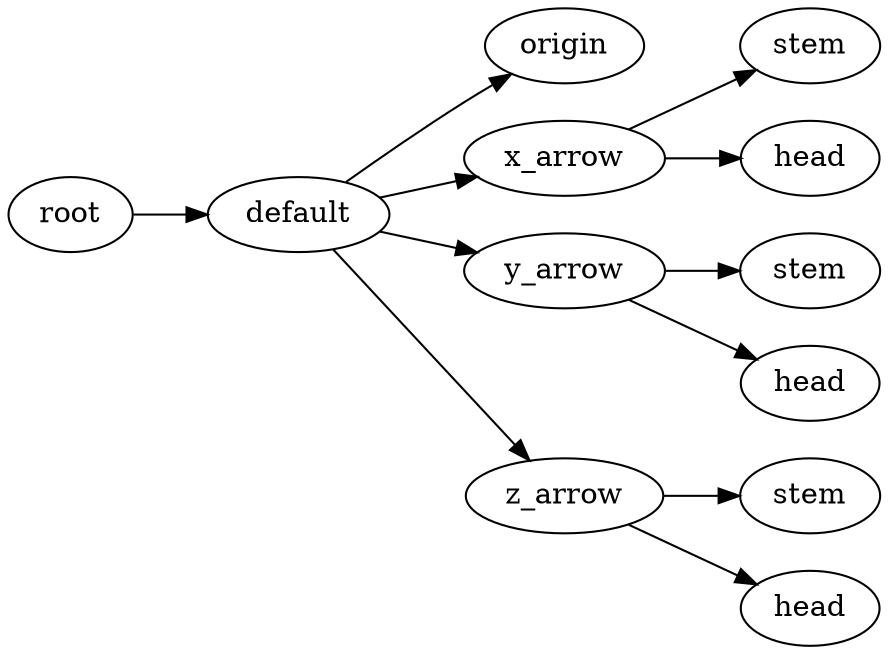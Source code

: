 digraph default {
	graph [rankdir=LR]
	root_761 [label=root href="javascript:s=&quot;\(\)\nNone&quot;; console.log(s); alert(s);"]
	default_762 [label=default href="javascript:s=&quot;\(&#x27;default&#x27;,\)\nCoordinates&quot;; console.log(s); alert(s);" tooltip=Coordinates]
	origin_763 [label=origin href="javascript:s=&quot;\(&#x27;default&#x27;,\ &#x27;origin&#x27;\)\nCoordinatesCage&quot;; console.log(s); alert(s);" tooltip=CoordinatesCage]
	x_arrow_764 [label=x_arrow href="javascript:s=&quot;\(&#x27;default&#x27;,\ &#x27;x_arrow&#x27;\)\nArrow&quot;; console.log(s); alert(s);" tooltip=Arrow]
	stem_765 [label=stem href="javascript:s=&quot;\(&#x27;default&#x27;,\ &#x27;x_arrow&#x27;,\ &#x27;stem&#x27;\)\nCone&quot;; console.log(s); alert(s);" tooltip=Cone]
	head_766 [label=head href="javascript:s=&quot;\(&#x27;default&#x27;,\ &#x27;x_arrow&#x27;,\ &#x27;head&#x27;\)\nCone&quot;; console.log(s); alert(s);" tooltip=Cone]
	y_arrow_767 [label=y_arrow href="javascript:s=&quot;\(&#x27;default&#x27;,\ &#x27;y_arrow&#x27;\)\nArrow&quot;; console.log(s); alert(s);" tooltip=Arrow]
	stem_768 [label=stem href="javascript:s=&quot;\(&#x27;default&#x27;,\ &#x27;y_arrow&#x27;,\ &#x27;stem&#x27;\)\nCone&quot;; console.log(s); alert(s);" tooltip=Cone]
	head_769 [label=head href="javascript:s=&quot;\(&#x27;default&#x27;,\ &#x27;y_arrow&#x27;,\ &#x27;head&#x27;\)\nCone&quot;; console.log(s); alert(s);" tooltip=Cone]
	z_arrow_770 [label=z_arrow href="javascript:s=&quot;\(&#x27;default&#x27;,\ &#x27;z_arrow&#x27;\)\nArrow&quot;; console.log(s); alert(s);" tooltip=Arrow]
	stem_771 [label=stem href="javascript:s=&quot;\(&#x27;default&#x27;,\ &#x27;z_arrow&#x27;,\ &#x27;stem&#x27;\)\nCone&quot;; console.log(s); alert(s);" tooltip=Cone]
	head_772 [label=head href="javascript:s=&quot;\(&#x27;default&#x27;,\ &#x27;z_arrow&#x27;,\ &#x27;head&#x27;\)\nCone&quot;; console.log(s); alert(s);" tooltip=Cone]
	root_761 -> default_762
	default_762 -> origin_763
	default_762 -> x_arrow_764
	x_arrow_764 -> stem_765
	x_arrow_764 -> head_766
	default_762 -> y_arrow_767
	y_arrow_767 -> stem_768
	y_arrow_767 -> head_769
	default_762 -> z_arrow_770
	z_arrow_770 -> stem_771
	z_arrow_770 -> head_772
}
